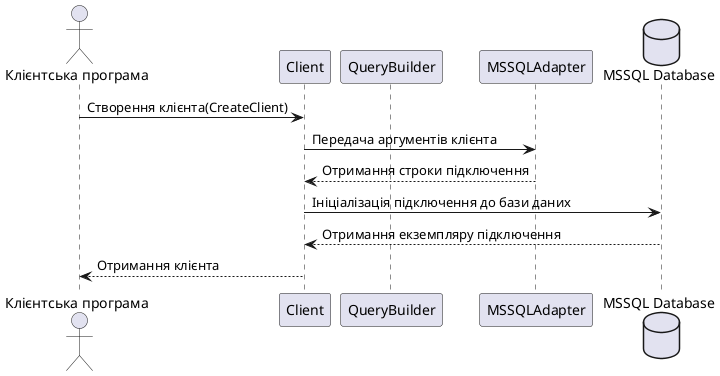 @startuml

actor "Клієнтська програма" as Program

participant "Client" as Client
participant "QueryBuilder" as QB
participant "MSSQLAdapter" as Adapter
database "MSSQL Database" as DB

Program -> Client : Створення клієнта(CreateClient)
Client -> Adapter : Передача аргументів клієнта
Adapter --> Client : Отримання строки підключення
Client -> DB : Ініціалізація підключення до бази даних
DB --> Client : Отримання екземпляру підключення
Client --> Program : Отримання клієнта
@enduml

